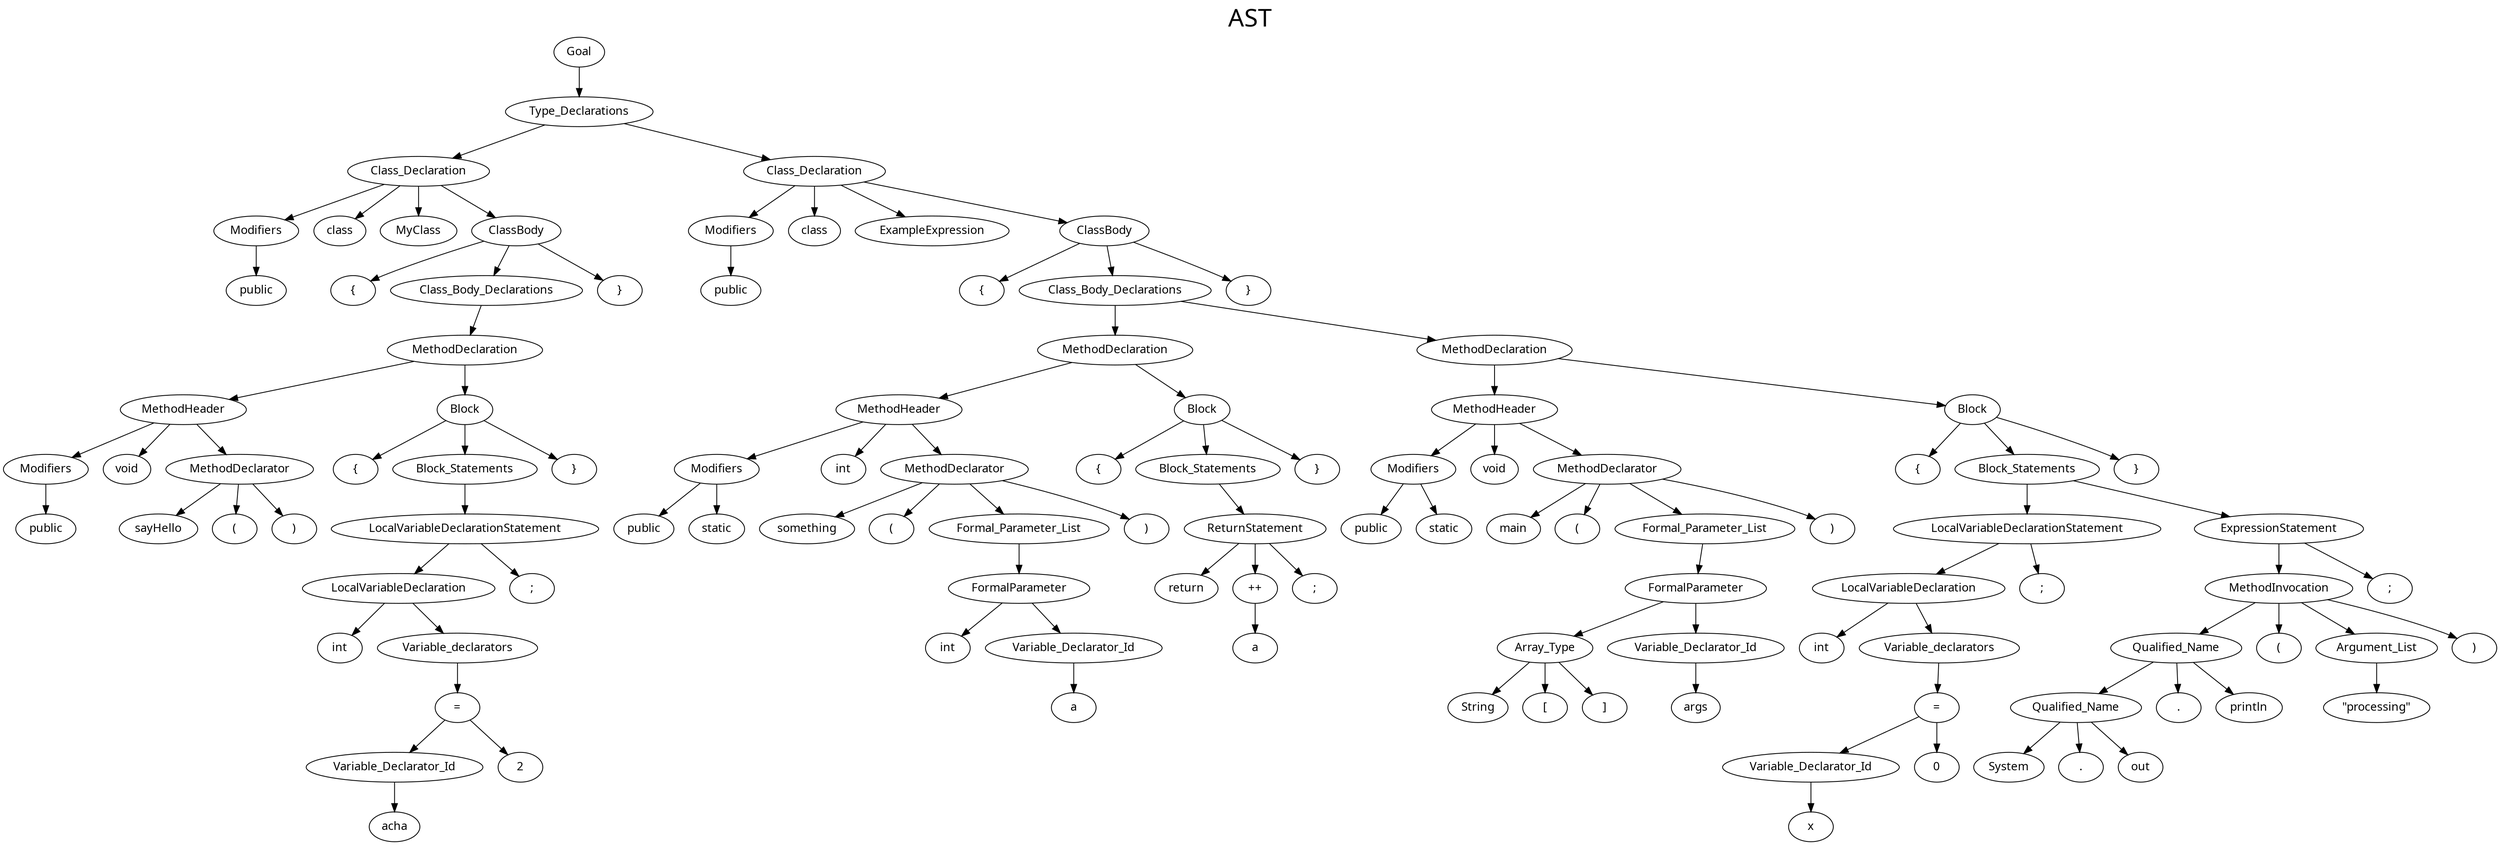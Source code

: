 digraph G{

    label     = "AST"
    fontname  = "Cascadia code"
    fontsize  = 30
    labelloc  = t
    
    node   [ fontname="Cascadia code" ]

	113		[ style = solid label = "Goal"  ];
	113 -> 32
	32		[ style = solid label = "Type_Declarations"  ];
	32 -> 31
	31		[ style = solid label = "Class_Declaration"  ];
	31 -> 1
	1		[ style = solid label = "Modifiers"  ];
	1 -> 0
	0		[ style = solid label = "public"  ];
	31 -> 2
	2		[ style = solid label = "class"  ];
	31 -> 3
	3		[ style = solid label = "MyClass"  ];
	31 -> 30
	30		[ style = solid label = "ClassBody"  ];
	30 -> 4
	4		[ style = solid label = "{"  ];
	30 -> 28
	28		[ style = solid label = "Class_Body_Declarations"  ];
	28 -> 27
	27		[ style = solid label = "MethodDeclaration"  ];
	27 -> 13
	13		[ style = solid label = "MethodHeader"  ];
	13 -> 6
	6		[ style = solid label = "Modifiers"  ];
	6 -> 5
	5		[ style = solid label = "public"  ];
	13 -> 7
	7		[ style = solid label = "void"  ];
	13 -> 11
	11		[ style = solid label = "MethodDeclarator"  ];
	11 -> 8
	8		[ style = solid label = "sayHello"  ];
	11 -> 9
	9		[ style = solid label = "("  ];
	11 -> 10
	10		[ style = solid label = ")"  ];
	27 -> 26
	26		[ style = solid label = "Block"  ];
	26 -> 12
	12		[ style = solid label = "{"  ];
	26 -> 24
	24		[ style = solid label = "Block_Statements"  ];
	24 -> 23
	23		[ style = solid label = "LocalVariableDeclarationStatement"  ];
	23 -> 22
	22		[ style = solid label = "LocalVariableDeclaration"  ];
	22 -> 14
	14		[ style = solid label = "int"  ];
	22 -> 21
	21		[ style = solid label = "Variable_declarators"  ];
	21 -> 20
	20		[ style = solid label = "="  ];
	20 -> 16
	16		[ style = solid label = "Variable_Declarator_Id"  ];
	16 -> 15
	15		[ style = solid label = "acha"  ];
	20 -> 18
	18		[ style = solid label = "2"  ];
	23 -> 19
	19		[ style = solid label = ";"  ];
	26 -> 25
	25		[ style = solid label = "}"  ];
	30 -> 29
	29		[ style = solid label = "}"  ];
	32 -> 112
	112		[ style = solid label = "Class_Declaration"  ];
	112 -> 34
	34		[ style = solid label = "Modifiers"  ];
	34 -> 33
	33		[ style = solid label = "public"  ];
	112 -> 35
	35		[ style = solid label = "class"  ];
	112 -> 36
	36		[ style = solid label = "ExampleExpression"  ];
	112 -> 111
	111		[ style = solid label = "ClassBody"  ];
	111 -> 37
	37		[ style = solid label = "{"  ];
	111 -> 63
	63		[ style = solid label = "Class_Body_Declarations"  ];
	63 -> 62
	62		[ style = solid label = "MethodDeclaration"  ];
	62 -> 52
	52		[ style = solid label = "MethodHeader"  ];
	52 -> 39
	39		[ style = solid label = "Modifiers"  ];
	39 -> 38
	38		[ style = solid label = "public"  ];
	39 -> 40
	40		[ style = solid label = "static"  ];
	52 -> 41
	41		[ style = solid label = "int"  ];
	52 -> 50
	50		[ style = solid label = "MethodDeclarator"  ];
	50 -> 42
	42		[ style = solid label = "something"  ];
	50 -> 43
	43		[ style = solid label = "("  ];
	50 -> 49
	49		[ style = solid label = "Formal_Parameter_List"  ];
	49 -> 48
	48		[ style = solid label = "FormalParameter"  ];
	48 -> 44
	44		[ style = solid label = "int"  ];
	48 -> 46
	46		[ style = solid label = "Variable_Declarator_Id"  ];
	46 -> 45
	45		[ style = solid label = "a"  ];
	50 -> 47
	47		[ style = solid label = ")"  ];
	62 -> 61
	61		[ style = solid label = "Block"  ];
	61 -> 51
	51		[ style = solid label = "{"  ];
	61 -> 59
	59		[ style = solid label = "Block_Statements"  ];
	59 -> 58
	58		[ style = solid label = "ReturnStatement"  ];
	58 -> 53
	53		[ style = solid label = "return"  ];
	58 -> 56
	56		[ style = solid label = "++"  ];
	56 -> 54
	54		[ style = solid label = "a"  ];
	58 -> 57
	57		[ style = solid label = ";"  ];
	61 -> 60
	60		[ style = solid label = "}"  ];
	63 -> 109
	109		[ style = solid label = "MethodDeclaration"  ];
	109 -> 81
	81		[ style = solid label = "MethodHeader"  ];
	81 -> 65
	65		[ style = solid label = "Modifiers"  ];
	65 -> 64
	64		[ style = solid label = "public"  ];
	65 -> 66
	66		[ style = solid label = "static"  ];
	81 -> 67
	67		[ style = solid label = "void"  ];
	81 -> 79
	79		[ style = solid label = "MethodDeclarator"  ];
	79 -> 68
	68		[ style = solid label = "main"  ];
	79 -> 69
	69		[ style = solid label = "("  ];
	79 -> 78
	78		[ style = solid label = "Formal_Parameter_List"  ];
	78 -> 77
	77		[ style = solid label = "FormalParameter"  ];
	77 -> 73
	73		[ style = solid label = "Array_Type"  ];
	73 -> 70
	70		[ style = solid label = "String"  ];
	73 -> 71
	71		[ style = solid label = "["  ];
	73 -> 72
	72		[ style = solid label = "]"  ];
	77 -> 75
	75		[ style = solid label = "Variable_Declarator_Id"  ];
	75 -> 74
	74		[ style = solid label = "args"  ];
	79 -> 76
	76		[ style = solid label = ")"  ];
	109 -> 108
	108		[ style = solid label = "Block"  ];
	108 -> 80
	80		[ style = solid label = "{"  ];
	108 -> 92
	92		[ style = solid label = "Block_Statements"  ];
	92 -> 91
	91		[ style = solid label = "LocalVariableDeclarationStatement"  ];
	91 -> 90
	90		[ style = solid label = "LocalVariableDeclaration"  ];
	90 -> 82
	82		[ style = solid label = "int"  ];
	90 -> 89
	89		[ style = solid label = "Variable_declarators"  ];
	89 -> 88
	88		[ style = solid label = "="  ];
	88 -> 84
	84		[ style = solid label = "Variable_Declarator_Id"  ];
	84 -> 83
	83		[ style = solid label = "x"  ];
	88 -> 86
	86		[ style = solid label = "0"  ];
	91 -> 87
	87		[ style = solid label = ";"  ];
	92 -> 106
	106		[ style = solid label = "ExpressionStatement"  ];
	106 -> 104
	104		[ style = solid label = "MethodInvocation"  ];
	104 -> 99
	99		[ style = solid label = "Qualified_Name"  ];
	99 -> 96
	96		[ style = solid label = "Qualified_Name"  ];
	96 -> 93
	93		[ style = solid label = "System"  ];
	96 -> 94
	94		[ style = solid label = "."  ];
	96 -> 95
	95		[ style = solid label = "out"  ];
	99 -> 97
	97		[ style = solid label = "."  ];
	99 -> 98
	98		[ style = solid label = "println"  ];
	104 -> 100
	100		[ style = solid label = "("  ];
	104 -> 103
	103		[ style = solid label = "Argument_List"  ];
	103 -> 101
	101		[ style = solid label = "\"processing\""  ];
	104 -> 102
	102		[ style = solid label = ")"  ];
	106 -> 105
	105		[ style = solid label = ";"  ];
	108 -> 107
	107		[ style = solid label = "}"  ];
	111 -> 110
	110		[ style = solid label = "}"  ];
}